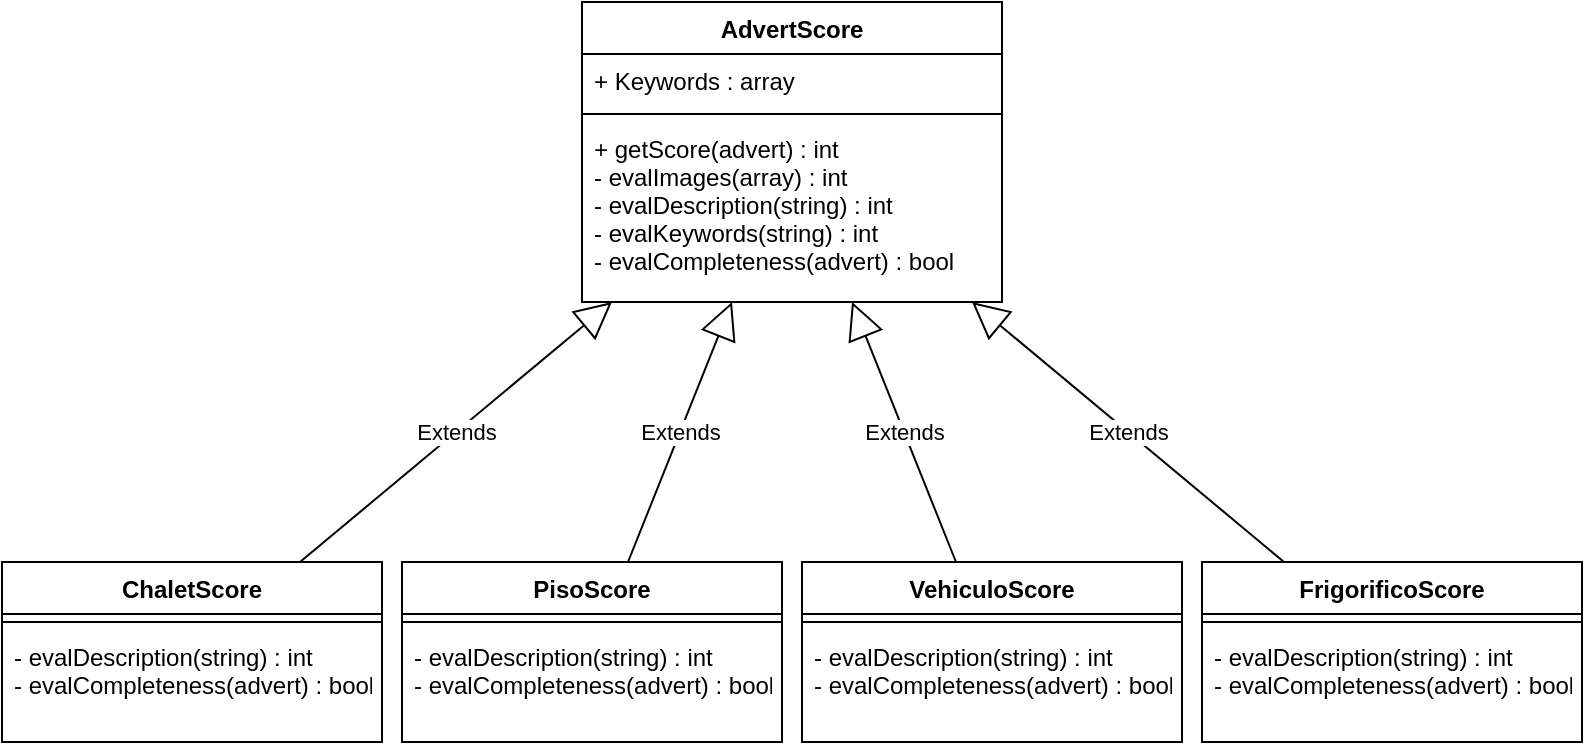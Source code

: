 <mxfile version="12.7.3" type="device"><diagram id="h4kxK0EltjXaZDqsEJVj" name="Página-1"><mxGraphModel dx="1355" dy="850" grid="1" gridSize="10" guides="1" tooltips="1" connect="1" arrows="1" fold="1" page="1" pageScale="1" pageWidth="827" pageHeight="1169" math="0" shadow="0"><root><mxCell id="0"/><mxCell id="1" parent="0"/><mxCell id="XCgd_SY-92Em5o1k9gKK-3" value="AdvertScore" style="swimlane;fontStyle=1;align=center;verticalAlign=top;childLayout=stackLayout;horizontal=1;startSize=26;horizontalStack=0;resizeParent=1;resizeParentMax=0;resizeLast=0;collapsible=1;marginBottom=0;" vertex="1" parent="1"><mxGeometry x="300" y="20" width="210" height="150" as="geometry"><mxRectangle x="334" y="30" width="100" height="26" as="alternateBounds"/></mxGeometry></mxCell><mxCell id="XCgd_SY-92Em5o1k9gKK-4" value="+ Keywords : array" style="text;strokeColor=none;fillColor=none;align=left;verticalAlign=top;spacingLeft=4;spacingRight=4;overflow=hidden;rotatable=0;points=[[0,0.5],[1,0.5]];portConstraint=eastwest;" vertex="1" parent="XCgd_SY-92Em5o1k9gKK-3"><mxGeometry y="26" width="210" height="26" as="geometry"/></mxCell><mxCell id="XCgd_SY-92Em5o1k9gKK-5" value="" style="line;strokeWidth=1;fillColor=none;align=left;verticalAlign=middle;spacingTop=-1;spacingLeft=3;spacingRight=3;rotatable=0;labelPosition=right;points=[];portConstraint=eastwest;" vertex="1" parent="XCgd_SY-92Em5o1k9gKK-3"><mxGeometry y="52" width="210" height="8" as="geometry"/></mxCell><mxCell id="XCgd_SY-92Em5o1k9gKK-6" value="+ getScore(advert) : int&#10;- evalImages(array) : int&#10;- evalDescription(string) : int&#10;- evalKeywords(string) : int&#10;- evalCompleteness(advert) : bool" style="text;strokeColor=none;fillColor=none;align=left;verticalAlign=top;spacingLeft=4;spacingRight=4;overflow=hidden;rotatable=0;points=[[0,0.5],[1,0.5]];portConstraint=eastwest;" vertex="1" parent="XCgd_SY-92Em5o1k9gKK-3"><mxGeometry y="60" width="210" height="90" as="geometry"/></mxCell><mxCell id="XCgd_SY-92Em5o1k9gKK-7" value="ChaletScore" style="swimlane;fontStyle=1;align=center;verticalAlign=top;childLayout=stackLayout;horizontal=1;startSize=26;horizontalStack=0;resizeParent=1;resizeParentMax=0;resizeLast=0;collapsible=1;marginBottom=0;" vertex="1" parent="1"><mxGeometry x="10" y="300" width="190" height="90" as="geometry"/></mxCell><mxCell id="XCgd_SY-92Em5o1k9gKK-9" value="" style="line;strokeWidth=1;fillColor=none;align=left;verticalAlign=middle;spacingTop=-1;spacingLeft=3;spacingRight=3;rotatable=0;labelPosition=right;points=[];portConstraint=eastwest;" vertex="1" parent="XCgd_SY-92Em5o1k9gKK-7"><mxGeometry y="26" width="190" height="8" as="geometry"/></mxCell><mxCell id="XCgd_SY-92Em5o1k9gKK-10" value="- evalDescription(string) : int&#10;- evalCompleteness(advert) : bool" style="text;strokeColor=none;fillColor=none;align=left;verticalAlign=top;spacingLeft=4;spacingRight=4;overflow=hidden;rotatable=0;points=[[0,0.5],[1,0.5]];portConstraint=eastwest;" vertex="1" parent="XCgd_SY-92Em5o1k9gKK-7"><mxGeometry y="34" width="190" height="56" as="geometry"/></mxCell><mxCell id="XCgd_SY-92Em5o1k9gKK-15" value="PisoScore" style="swimlane;fontStyle=1;align=center;verticalAlign=top;childLayout=stackLayout;horizontal=1;startSize=26;horizontalStack=0;resizeParent=1;resizeParentMax=0;resizeLast=0;collapsible=1;marginBottom=0;" vertex="1" parent="1"><mxGeometry x="210" y="300" width="190" height="90" as="geometry"/></mxCell><mxCell id="XCgd_SY-92Em5o1k9gKK-16" value="" style="line;strokeWidth=1;fillColor=none;align=left;verticalAlign=middle;spacingTop=-1;spacingLeft=3;spacingRight=3;rotatable=0;labelPosition=right;points=[];portConstraint=eastwest;" vertex="1" parent="XCgd_SY-92Em5o1k9gKK-15"><mxGeometry y="26" width="190" height="8" as="geometry"/></mxCell><mxCell id="XCgd_SY-92Em5o1k9gKK-17" value="- evalDescription(string) : int&#10;- evalCompleteness(advert) : bool" style="text;strokeColor=none;fillColor=none;align=left;verticalAlign=top;spacingLeft=4;spacingRight=4;overflow=hidden;rotatable=0;points=[[0,0.5],[1,0.5]];portConstraint=eastwest;" vertex="1" parent="XCgd_SY-92Em5o1k9gKK-15"><mxGeometry y="34" width="190" height="56" as="geometry"/></mxCell><mxCell id="XCgd_SY-92Em5o1k9gKK-22" value="VehiculoScore" style="swimlane;fontStyle=1;align=center;verticalAlign=top;childLayout=stackLayout;horizontal=1;startSize=26;horizontalStack=0;resizeParent=1;resizeParentMax=0;resizeLast=0;collapsible=1;marginBottom=0;" vertex="1" parent="1"><mxGeometry x="410" y="300" width="190" height="90" as="geometry"/></mxCell><mxCell id="XCgd_SY-92Em5o1k9gKK-23" value="" style="line;strokeWidth=1;fillColor=none;align=left;verticalAlign=middle;spacingTop=-1;spacingLeft=3;spacingRight=3;rotatable=0;labelPosition=right;points=[];portConstraint=eastwest;" vertex="1" parent="XCgd_SY-92Em5o1k9gKK-22"><mxGeometry y="26" width="190" height="8" as="geometry"/></mxCell><mxCell id="XCgd_SY-92Em5o1k9gKK-24" value="- evalDescription(string) : int&#10;- evalCompleteness(advert) : bool" style="text;strokeColor=none;fillColor=none;align=left;verticalAlign=top;spacingLeft=4;spacingRight=4;overflow=hidden;rotatable=0;points=[[0,0.5],[1,0.5]];portConstraint=eastwest;" vertex="1" parent="XCgd_SY-92Em5o1k9gKK-22"><mxGeometry y="34" width="190" height="56" as="geometry"/></mxCell><mxCell id="XCgd_SY-92Em5o1k9gKK-25" value="FrigorificoScore" style="swimlane;fontStyle=1;align=center;verticalAlign=top;childLayout=stackLayout;horizontal=1;startSize=26;horizontalStack=0;resizeParent=1;resizeParentMax=0;resizeLast=0;collapsible=1;marginBottom=0;" vertex="1" parent="1"><mxGeometry x="610" y="300" width="190" height="90" as="geometry"/></mxCell><mxCell id="XCgd_SY-92Em5o1k9gKK-26" value="" style="line;strokeWidth=1;fillColor=none;align=left;verticalAlign=middle;spacingTop=-1;spacingLeft=3;spacingRight=3;rotatable=0;labelPosition=right;points=[];portConstraint=eastwest;" vertex="1" parent="XCgd_SY-92Em5o1k9gKK-25"><mxGeometry y="26" width="190" height="8" as="geometry"/></mxCell><mxCell id="XCgd_SY-92Em5o1k9gKK-27" value="- evalDescription(string) : int&#10;- evalCompleteness(advert) : bool" style="text;strokeColor=none;fillColor=none;align=left;verticalAlign=top;spacingLeft=4;spacingRight=4;overflow=hidden;rotatable=0;points=[[0,0.5],[1,0.5]];portConstraint=eastwest;" vertex="1" parent="XCgd_SY-92Em5o1k9gKK-25"><mxGeometry y="34" width="190" height="56" as="geometry"/></mxCell><mxCell id="XCgd_SY-92Em5o1k9gKK-28" value="Extends" style="endArrow=block;endSize=16;endFill=0;html=1;" edge="1" parent="1" source="XCgd_SY-92Em5o1k9gKK-7" target="XCgd_SY-92Em5o1k9gKK-3"><mxGeometry width="160" relative="1" as="geometry"><mxPoint x="590" y="390" as="sourcePoint"/><mxPoint x="750" y="390" as="targetPoint"/></mxGeometry></mxCell><mxCell id="XCgd_SY-92Em5o1k9gKK-29" value="Extends" style="endArrow=block;endSize=16;endFill=0;html=1;" edge="1" parent="1" source="XCgd_SY-92Em5o1k9gKK-15" target="XCgd_SY-92Em5o1k9gKK-3"><mxGeometry width="160" relative="1" as="geometry"><mxPoint x="169" y="310" as="sourcePoint"/><mxPoint x="325" y="180" as="targetPoint"/></mxGeometry></mxCell><mxCell id="XCgd_SY-92Em5o1k9gKK-30" value="Extends" style="endArrow=block;endSize=16;endFill=0;html=1;" edge="1" parent="1" source="XCgd_SY-92Em5o1k9gKK-22" target="XCgd_SY-92Em5o1k9gKK-3"><mxGeometry width="160" relative="1" as="geometry"><mxPoint x="179" y="320" as="sourcePoint"/><mxPoint x="335" y="190" as="targetPoint"/></mxGeometry></mxCell><mxCell id="XCgd_SY-92Em5o1k9gKK-31" value="Extends" style="endArrow=block;endSize=16;endFill=0;html=1;strokeColor=#000000;" edge="1" parent="1" source="XCgd_SY-92Em5o1k9gKK-25" target="XCgd_SY-92Em5o1k9gKK-3"><mxGeometry width="160" relative="1" as="geometry"><mxPoint x="189" y="330" as="sourcePoint"/><mxPoint x="345" y="200" as="targetPoint"/></mxGeometry></mxCell></root></mxGraphModel></diagram></mxfile>